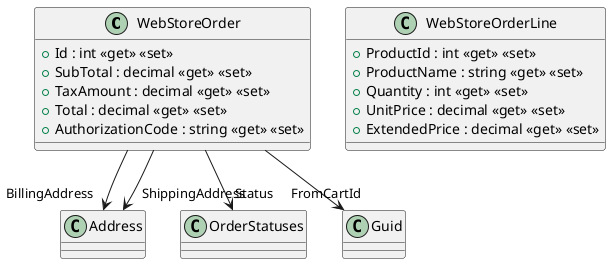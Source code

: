 @startuml
class WebStoreOrder {
    + Id : int <<get>> <<set>>
    + SubTotal : decimal <<get>> <<set>>
    + TaxAmount : decimal <<get>> <<set>>
    + Total : decimal <<get>> <<set>>
    + AuthorizationCode : string <<get>> <<set>>
}
class WebStoreOrderLine {
    + ProductId : int <<get>> <<set>>
    + ProductName : string <<get>> <<set>>
    + Quantity : int <<get>> <<set>>
    + UnitPrice : decimal <<get>> <<set>>
    + ExtendedPrice : decimal <<get>> <<set>>
}
WebStoreOrder --> "BillingAddress" Address
WebStoreOrder --> "ShippingAddress" Address
WebStoreOrder --> "Status" OrderStatuses
WebStoreOrder --> "FromCartId" Guid
@enduml

